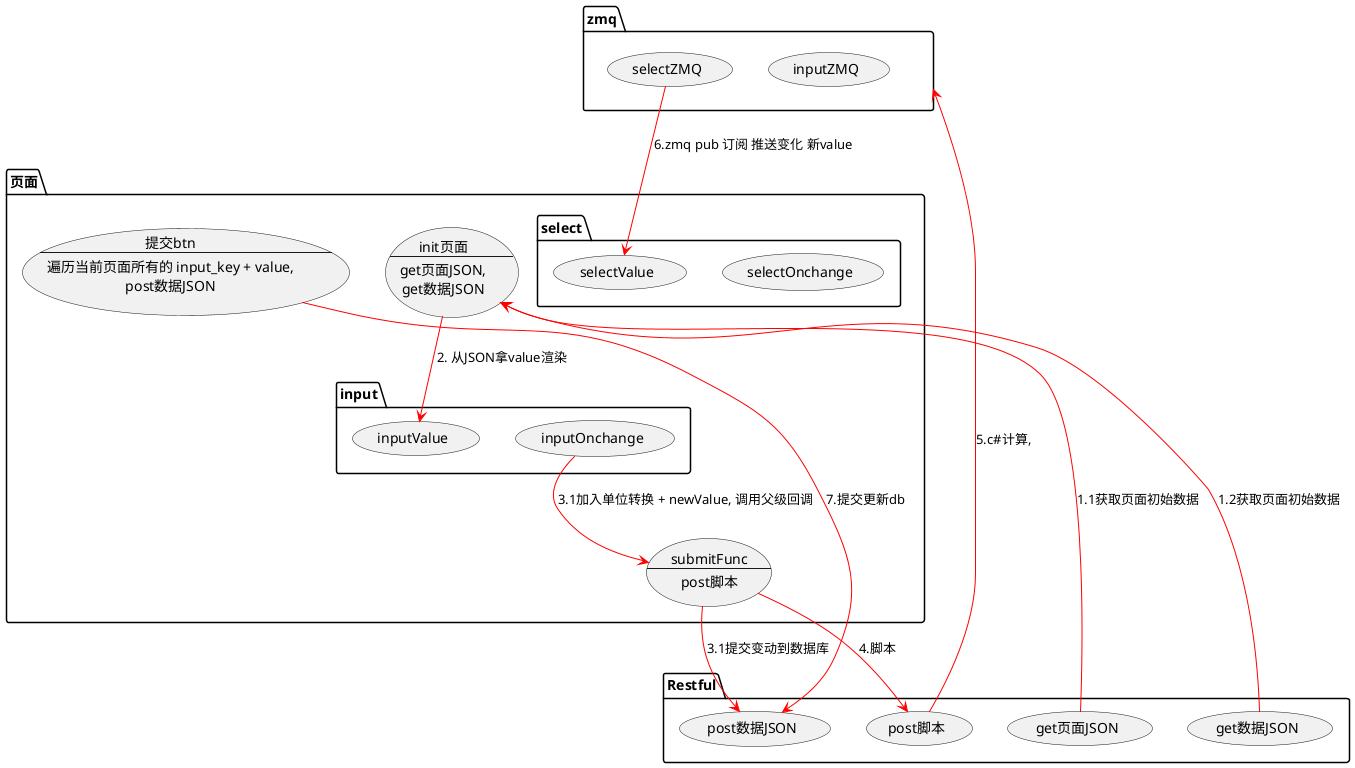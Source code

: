 @startuml
package 页面 {
    usecase init页面 as "
        init页面
        ---
        get页面JSON,
        get数据JSON
    " 

    usecase submitFunc as "
        submitFunc
        ---
        post脚本
    "
    usecase 提交btn as "
        提交btn
        ---
        遍历当前页面所有的 input_key + value,
        post数据JSON
    "
    package input {
        usecase inputOnchange
        usecase inputValue
    }
    package select {
        usecase selectOnchange
        usecase selectValue
    }
}

package Restful {
    usecase get页面JSON
    usecase get数据JSON
    usecase post数据JSON
    usecase post脚本
}

package zmq {
    usecase inputZMQ
    usecase selectZMQ
}

init页面 <-- get页面JSON #red : 1.1获取页面初始数据
init页面 <-- get数据JSON #red : 1.2获取页面初始数据
init页面 --> inputValue #red : 2. 从JSON拿value渲染
inputOnchange --> submitFunc #red : 3.1加入单位转换 + newValue, 调用父级回调
submitFunc --> post数据JSON #red : 3.1提交变动到数据库
submitFunc --> post脚本 #red: 4.脚本

post脚本 --> zmq #red : 5.c#计算, 
selectZMQ --> selectValue #red : 6.zmq pub 订阅 推送变化 新value

提交btn --> post数据JSON #red : 7.提交更新db
@enduml